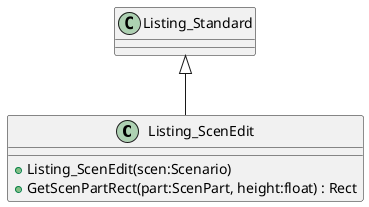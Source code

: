 @startuml
class Listing_ScenEdit {
    + Listing_ScenEdit(scen:Scenario)
    + GetScenPartRect(part:ScenPart, height:float) : Rect
}
Listing_Standard <|-- Listing_ScenEdit
@enduml
